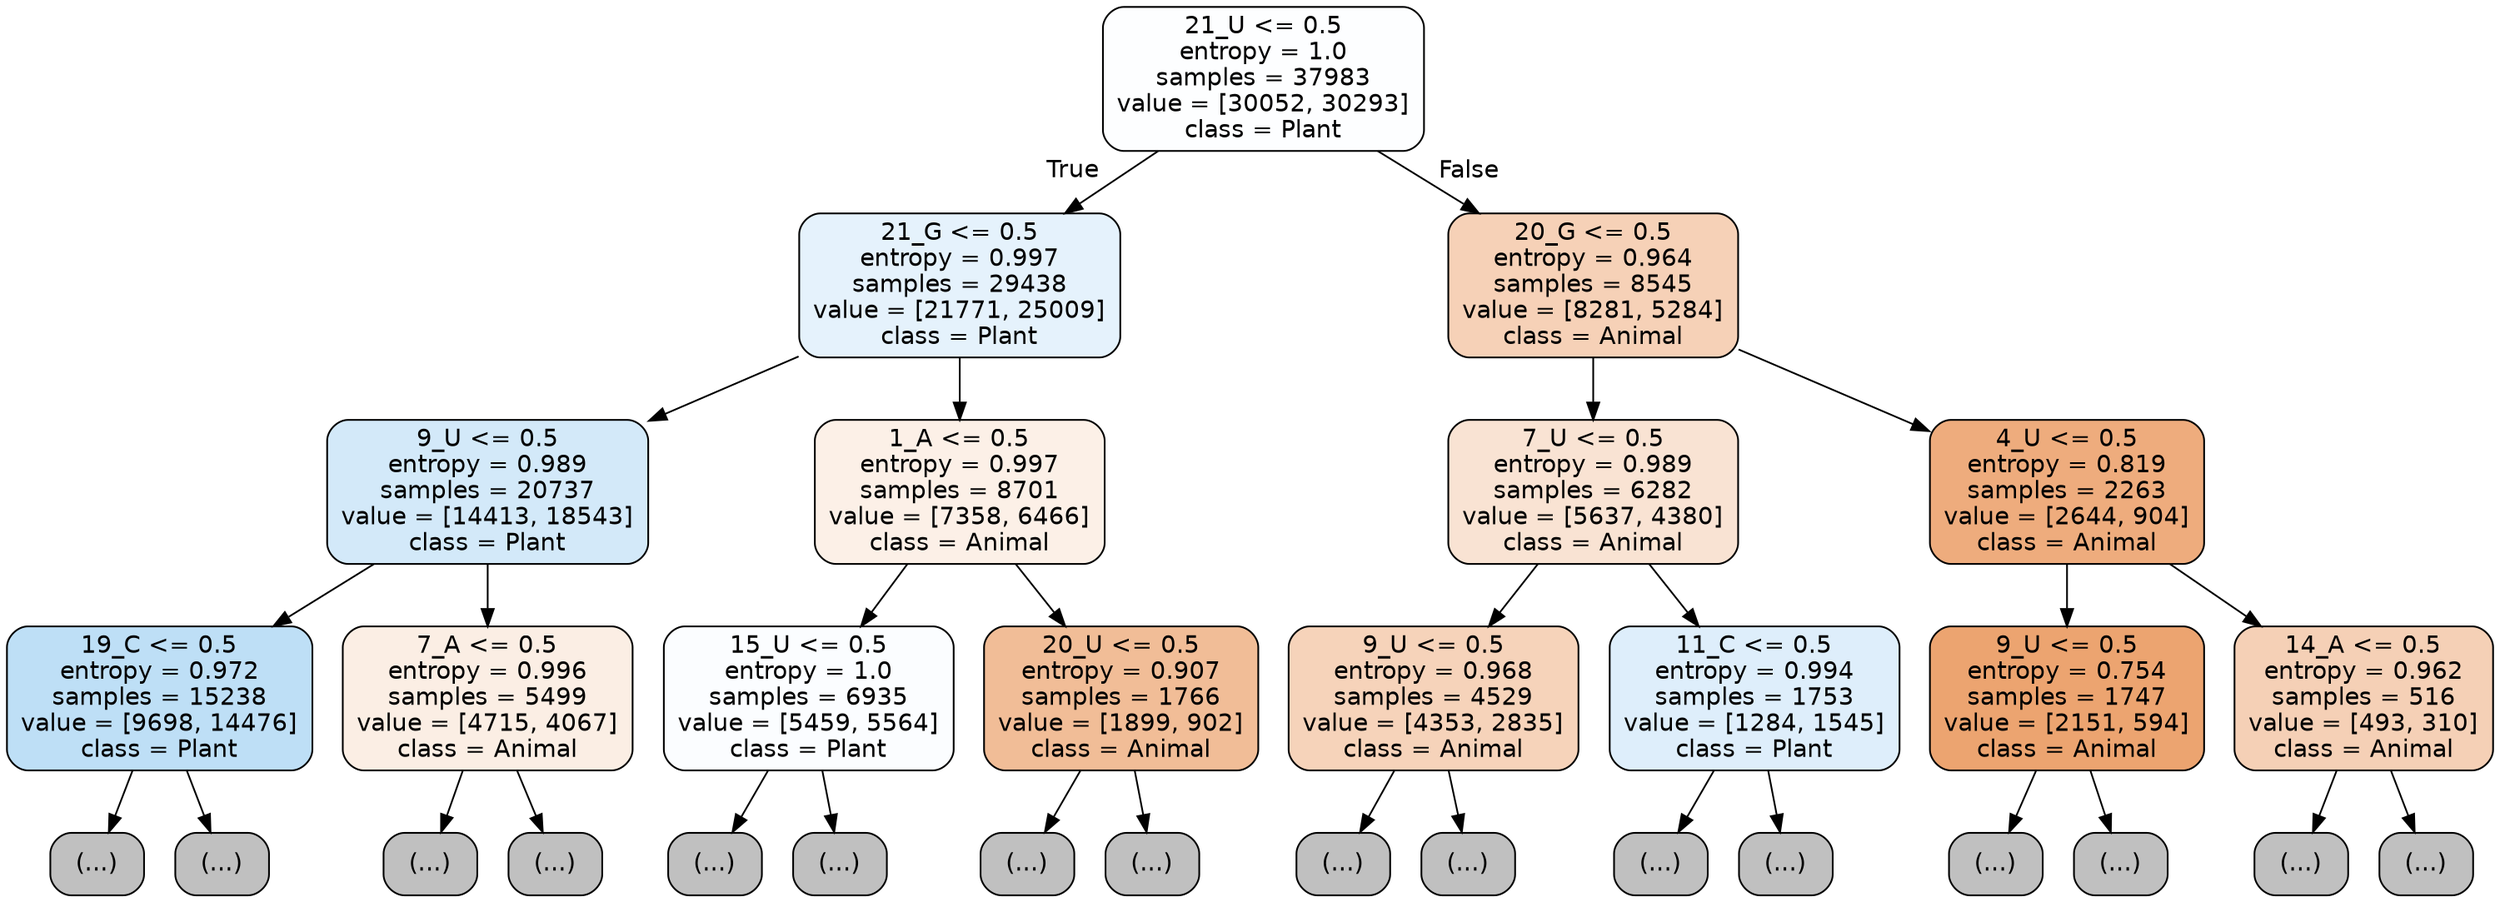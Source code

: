digraph Tree {
node [shape=box, style="filled, rounded", color="black", fontname="helvetica"] ;
edge [fontname="helvetica"] ;
0 [label="21_U <= 0.5\nentropy = 1.0\nsamples = 37983\nvalue = [30052, 30293]\nclass = Plant", fillcolor="#fdfeff"] ;
1 [label="21_G <= 0.5\nentropy = 0.997\nsamples = 29438\nvalue = [21771, 25009]\nclass = Plant", fillcolor="#e5f2fc"] ;
0 -> 1 [labeldistance=2.5, labelangle=45, headlabel="True"] ;
2 [label="9_U <= 0.5\nentropy = 0.989\nsamples = 20737\nvalue = [14413, 18543]\nclass = Plant", fillcolor="#d3e9f9"] ;
1 -> 2 ;
3 [label="19_C <= 0.5\nentropy = 0.972\nsamples = 15238\nvalue = [9698, 14476]\nclass = Plant", fillcolor="#bedff6"] ;
2 -> 3 ;
4 [label="(...)", fillcolor="#C0C0C0"] ;
3 -> 4 ;
5057 [label="(...)", fillcolor="#C0C0C0"] ;
3 -> 5057 ;
6720 [label="7_A <= 0.5\nentropy = 0.996\nsamples = 5499\nvalue = [4715, 4067]\nclass = Animal", fillcolor="#fbeee4"] ;
2 -> 6720 ;
6721 [label="(...)", fillcolor="#C0C0C0"] ;
6720 -> 6721 ;
8708 [label="(...)", fillcolor="#C0C0C0"] ;
6720 -> 8708 ;
9399 [label="1_A <= 0.5\nentropy = 0.997\nsamples = 8701\nvalue = [7358, 6466]\nclass = Animal", fillcolor="#fcf0e7"] ;
1 -> 9399 ;
9400 [label="15_U <= 0.5\nentropy = 1.0\nsamples = 6935\nvalue = [5459, 5564]\nclass = Plant", fillcolor="#fbfdff"] ;
9399 -> 9400 ;
9401 [label="(...)", fillcolor="#C0C0C0"] ;
9400 -> 9401 ;
11562 [label="(...)", fillcolor="#C0C0C0"] ;
9400 -> 11562 ;
12373 [label="20_U <= 0.5\nentropy = 0.907\nsamples = 1766\nvalue = [1899, 902]\nclass = Animal", fillcolor="#f1bd97"] ;
9399 -> 12373 ;
12374 [label="(...)", fillcolor="#C0C0C0"] ;
12373 -> 12374 ;
12989 [label="(...)", fillcolor="#C0C0C0"] ;
12373 -> 12989 ;
13276 [label="20_G <= 0.5\nentropy = 0.964\nsamples = 8545\nvalue = [8281, 5284]\nclass = Animal", fillcolor="#f6d1b7"] ;
0 -> 13276 [labeldistance=2.5, labelangle=-45, headlabel="False"] ;
13277 [label="7_U <= 0.5\nentropy = 0.989\nsamples = 6282\nvalue = [5637, 4380]\nclass = Animal", fillcolor="#f9e3d3"] ;
13276 -> 13277 ;
13278 [label="9_U <= 0.5\nentropy = 0.968\nsamples = 4529\nvalue = [4353, 2835]\nclass = Animal", fillcolor="#f6d3ba"] ;
13277 -> 13278 ;
13279 [label="(...)", fillcolor="#C0C0C0"] ;
13278 -> 13279 ;
14802 [label="(...)", fillcolor="#C0C0C0"] ;
13278 -> 14802 ;
15407 [label="11_C <= 0.5\nentropy = 0.994\nsamples = 1753\nvalue = [1284, 1545]\nclass = Plant", fillcolor="#deeefb"] ;
13277 -> 15407 ;
15408 [label="(...)", fillcolor="#C0C0C0"] ;
15407 -> 15408 ;
15969 [label="(...)", fillcolor="#C0C0C0"] ;
15407 -> 15969 ;
16124 [label="4_U <= 0.5\nentropy = 0.819\nsamples = 2263\nvalue = [2644, 904]\nclass = Animal", fillcolor="#eeac7d"] ;
13276 -> 16124 ;
16125 [label="9_U <= 0.5\nentropy = 0.754\nsamples = 1747\nvalue = [2151, 594]\nclass = Animal", fillcolor="#eca470"] ;
16124 -> 16125 ;
16126 [label="(...)", fillcolor="#C0C0C0"] ;
16125 -> 16126 ;
16583 [label="(...)", fillcolor="#C0C0C0"] ;
16125 -> 16583 ;
16800 [label="14_A <= 0.5\nentropy = 0.962\nsamples = 516\nvalue = [493, 310]\nclass = Animal", fillcolor="#f5d0b6"] ;
16124 -> 16800 ;
16801 [label="(...)", fillcolor="#C0C0C0"] ;
16800 -> 16801 ;
16962 [label="(...)", fillcolor="#C0C0C0"] ;
16800 -> 16962 ;
}